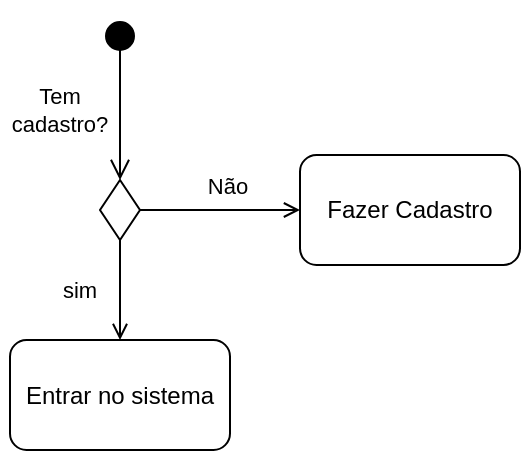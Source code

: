 <mxfile version="21.5.0" type="github">
  <diagram name="Página-1" id="8sfEr0UkeaIlbdXSHHKw">
    <mxGraphModel dx="1114" dy="584" grid="1" gridSize="10" guides="1" tooltips="1" connect="1" arrows="1" fold="1" page="1" pageScale="1" pageWidth="827" pageHeight="1169" math="0" shadow="0">
      <root>
        <mxCell id="0" />
        <mxCell id="1" parent="0" />
        <mxCell id="Y-3jYKCB3i4R3wsnSn8W-1" value="" style="html=1;verticalAlign=bottom;startArrow=circle;startFill=1;endArrow=open;startSize=6;endSize=8;edgeStyle=elbowEdgeStyle;elbow=vertical;curved=0;rounded=0;" edge="1" parent="1">
          <mxGeometry width="80" relative="1" as="geometry">
            <mxPoint x="360" y="30" as="sourcePoint" />
            <mxPoint x="360" y="110" as="targetPoint" />
          </mxGeometry>
        </mxCell>
        <mxCell id="Y-3jYKCB3i4R3wsnSn8W-4" style="edgeStyle=orthogonalEdgeStyle;rounded=0;orthogonalLoop=1;jettySize=auto;html=1;exitX=1;exitY=0.5;exitDx=0;exitDy=0;entryX=0;entryY=0.5;entryDx=0;entryDy=0;endArrow=open;endFill=0;" edge="1" parent="1" source="Y-3jYKCB3i4R3wsnSn8W-2" target="Y-3jYKCB3i4R3wsnSn8W-3">
          <mxGeometry relative="1" as="geometry" />
        </mxCell>
        <mxCell id="Y-3jYKCB3i4R3wsnSn8W-6" style="edgeStyle=orthogonalEdgeStyle;shape=connector;rounded=0;orthogonalLoop=1;jettySize=auto;html=1;exitX=0.5;exitY=1;exitDx=0;exitDy=0;entryX=0.5;entryY=0;entryDx=0;entryDy=0;labelBackgroundColor=default;strokeColor=default;fontFamily=Helvetica;fontSize=11;fontColor=default;endArrow=open;endFill=0;" edge="1" parent="1" source="Y-3jYKCB3i4R3wsnSn8W-2" target="Y-3jYKCB3i4R3wsnSn8W-5">
          <mxGeometry relative="1" as="geometry" />
        </mxCell>
        <mxCell id="Y-3jYKCB3i4R3wsnSn8W-2" value="" style="rhombus;whiteSpace=wrap;html=1;" vertex="1" parent="1">
          <mxGeometry x="350" y="110" width="20" height="30" as="geometry" />
        </mxCell>
        <mxCell id="Y-3jYKCB3i4R3wsnSn8W-3" value="Fazer Cadastro" style="rounded=1;whiteSpace=wrap;html=1;" vertex="1" parent="1">
          <mxGeometry x="450" y="97.5" width="110" height="55" as="geometry" />
        </mxCell>
        <mxCell id="Y-3jYKCB3i4R3wsnSn8W-5" value="Entrar no sistema" style="rounded=1;whiteSpace=wrap;html=1;" vertex="1" parent="1">
          <mxGeometry x="305" y="190" width="110" height="55" as="geometry" />
        </mxCell>
        <mxCell id="Y-3jYKCB3i4R3wsnSn8W-7" value="Tem cadastro?" style="text;html=1;strokeColor=none;fillColor=none;align=center;verticalAlign=middle;whiteSpace=wrap;rounded=0;fontSize=11;fontFamily=Helvetica;fontColor=default;" vertex="1" parent="1">
          <mxGeometry x="300" y="60" width="60" height="30" as="geometry" />
        </mxCell>
        <mxCell id="Y-3jYKCB3i4R3wsnSn8W-8" value="sim" style="text;html=1;strokeColor=none;fillColor=none;align=center;verticalAlign=middle;whiteSpace=wrap;rounded=0;fontSize=11;fontFamily=Helvetica;fontColor=default;" vertex="1" parent="1">
          <mxGeometry x="310" y="150" width="60" height="30" as="geometry" />
        </mxCell>
        <mxCell id="Y-3jYKCB3i4R3wsnSn8W-9" value="Não" style="text;html=1;strokeColor=none;fillColor=none;align=center;verticalAlign=middle;whiteSpace=wrap;rounded=0;fontSize=11;fontFamily=Helvetica;fontColor=default;" vertex="1" parent="1">
          <mxGeometry x="384" y="97.5" width="60" height="30" as="geometry" />
        </mxCell>
      </root>
    </mxGraphModel>
  </diagram>
</mxfile>

